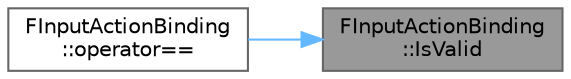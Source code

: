 digraph "FInputActionBinding::IsValid"
{
 // INTERACTIVE_SVG=YES
 // LATEX_PDF_SIZE
  bgcolor="transparent";
  edge [fontname=Helvetica,fontsize=10,labelfontname=Helvetica,labelfontsize=10];
  node [fontname=Helvetica,fontsize=10,shape=box,height=0.2,width=0.4];
  rankdir="RL";
  Node1 [id="Node000001",label="FInputActionBinding\l::IsValid",height=0.2,width=0.4,color="gray40", fillcolor="grey60", style="filled", fontcolor="black",tooltip="Indicates GenerateNewHandle was called."];
  Node1 -> Node2 [id="edge1_Node000001_Node000002",dir="back",color="steelblue1",style="solid",tooltip=" "];
  Node2 [id="Node000002",label="FInputActionBinding\l::operator==",height=0.2,width=0.4,color="grey40", fillcolor="white", style="filled",URL="$d0/d7a/structFInputActionBinding.html#a8356e3c86899e189bce59e2ec30594a5",tooltip=" "];
}
